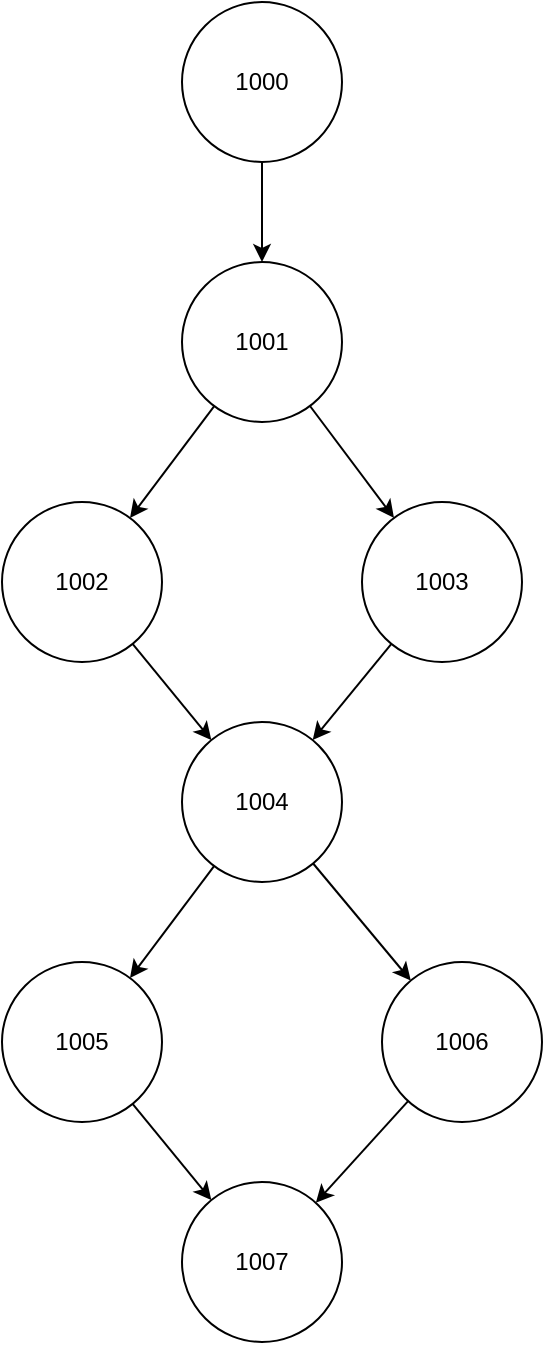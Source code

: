 <mxfile version="20.5.3" type="embed"><diagram id="EqEzOnyV4SrglVVuTx2q" name="Page-1"><mxGraphModel dx="899" dy="1842" grid="1" gridSize="10" guides="1" tooltips="1" connect="1" arrows="1" fold="1" page="1" pageScale="1" pageWidth="850" pageHeight="1100" math="0" shadow="0"><root><mxCell id="0"/><mxCell id="1" parent="0"/><mxCell id="4" value="" style="edgeStyle=orthogonalEdgeStyle;rounded=0;orthogonalLoop=1;jettySize=auto;html=1;" edge="1" parent="1" source="2" target="3"><mxGeometry relative="1" as="geometry"/></mxCell><mxCell id="2" value="1000" style="ellipse;whiteSpace=wrap;html=1;aspect=fixed;" vertex="1" parent="1"><mxGeometry x="260" y="-10" width="80" height="80" as="geometry"/></mxCell><mxCell id="6" value="" style="rounded=0;orthogonalLoop=1;jettySize=auto;html=1;" edge="1" parent="1" source="3" target="5"><mxGeometry relative="1" as="geometry"/></mxCell><mxCell id="8" value="" style="rounded=0;orthogonalLoop=1;jettySize=auto;html=1;" edge="1" parent="1" source="3" target="7"><mxGeometry relative="1" as="geometry"/></mxCell><mxCell id="3" value="1001" style="ellipse;whiteSpace=wrap;html=1;aspect=fixed;" vertex="1" parent="1"><mxGeometry x="260" y="120" width="80" height="80" as="geometry"/></mxCell><mxCell id="11" style="edgeStyle=none;rounded=0;orthogonalLoop=1;jettySize=auto;html=1;" edge="1" parent="1" source="5" target="9"><mxGeometry relative="1" as="geometry"/></mxCell><mxCell id="5" value="1002" style="ellipse;whiteSpace=wrap;html=1;aspect=fixed;" vertex="1" parent="1"><mxGeometry x="170" y="240" width="80" height="80" as="geometry"/></mxCell><mxCell id="10" value="" style="edgeStyle=none;rounded=0;orthogonalLoop=1;jettySize=auto;html=1;" edge="1" parent="1" source="7" target="9"><mxGeometry relative="1" as="geometry"/></mxCell><mxCell id="7" value="1003" style="ellipse;whiteSpace=wrap;html=1;aspect=fixed;" vertex="1" parent="1"><mxGeometry x="350" y="240" width="80" height="80" as="geometry"/></mxCell><mxCell id="13" value="" style="edgeStyle=none;rounded=0;orthogonalLoop=1;jettySize=auto;html=1;" edge="1" parent="1" source="9" target="12"><mxGeometry relative="1" as="geometry"/></mxCell><mxCell id="15" value="" style="edgeStyle=none;rounded=0;orthogonalLoop=1;jettySize=auto;html=1;" edge="1" parent="1" source="9" target="14"><mxGeometry relative="1" as="geometry"/></mxCell><mxCell id="9" value="1004" style="ellipse;whiteSpace=wrap;html=1;aspect=fixed;" vertex="1" parent="1"><mxGeometry x="260" y="350" width="80" height="80" as="geometry"/></mxCell><mxCell id="17" value="" style="edgeStyle=none;rounded=0;orthogonalLoop=1;jettySize=auto;html=1;" edge="1" parent="1" source="12" target="16"><mxGeometry relative="1" as="geometry"/></mxCell><mxCell id="12" value="1005" style="ellipse;whiteSpace=wrap;html=1;aspect=fixed;" vertex="1" parent="1"><mxGeometry x="170" y="470" width="80" height="80" as="geometry"/></mxCell><mxCell id="18" style="edgeStyle=none;rounded=0;orthogonalLoop=1;jettySize=auto;html=1;" edge="1" parent="1" source="14" target="16"><mxGeometry relative="1" as="geometry"/></mxCell><mxCell id="14" value="1006" style="ellipse;whiteSpace=wrap;html=1;aspect=fixed;" vertex="1" parent="1"><mxGeometry x="360" y="470" width="80" height="80" as="geometry"/></mxCell><mxCell id="16" value="1007" style="ellipse;whiteSpace=wrap;html=1;aspect=fixed;" vertex="1" parent="1"><mxGeometry x="260" y="580" width="80" height="80" as="geometry"/></mxCell></root></mxGraphModel></diagram></mxfile>